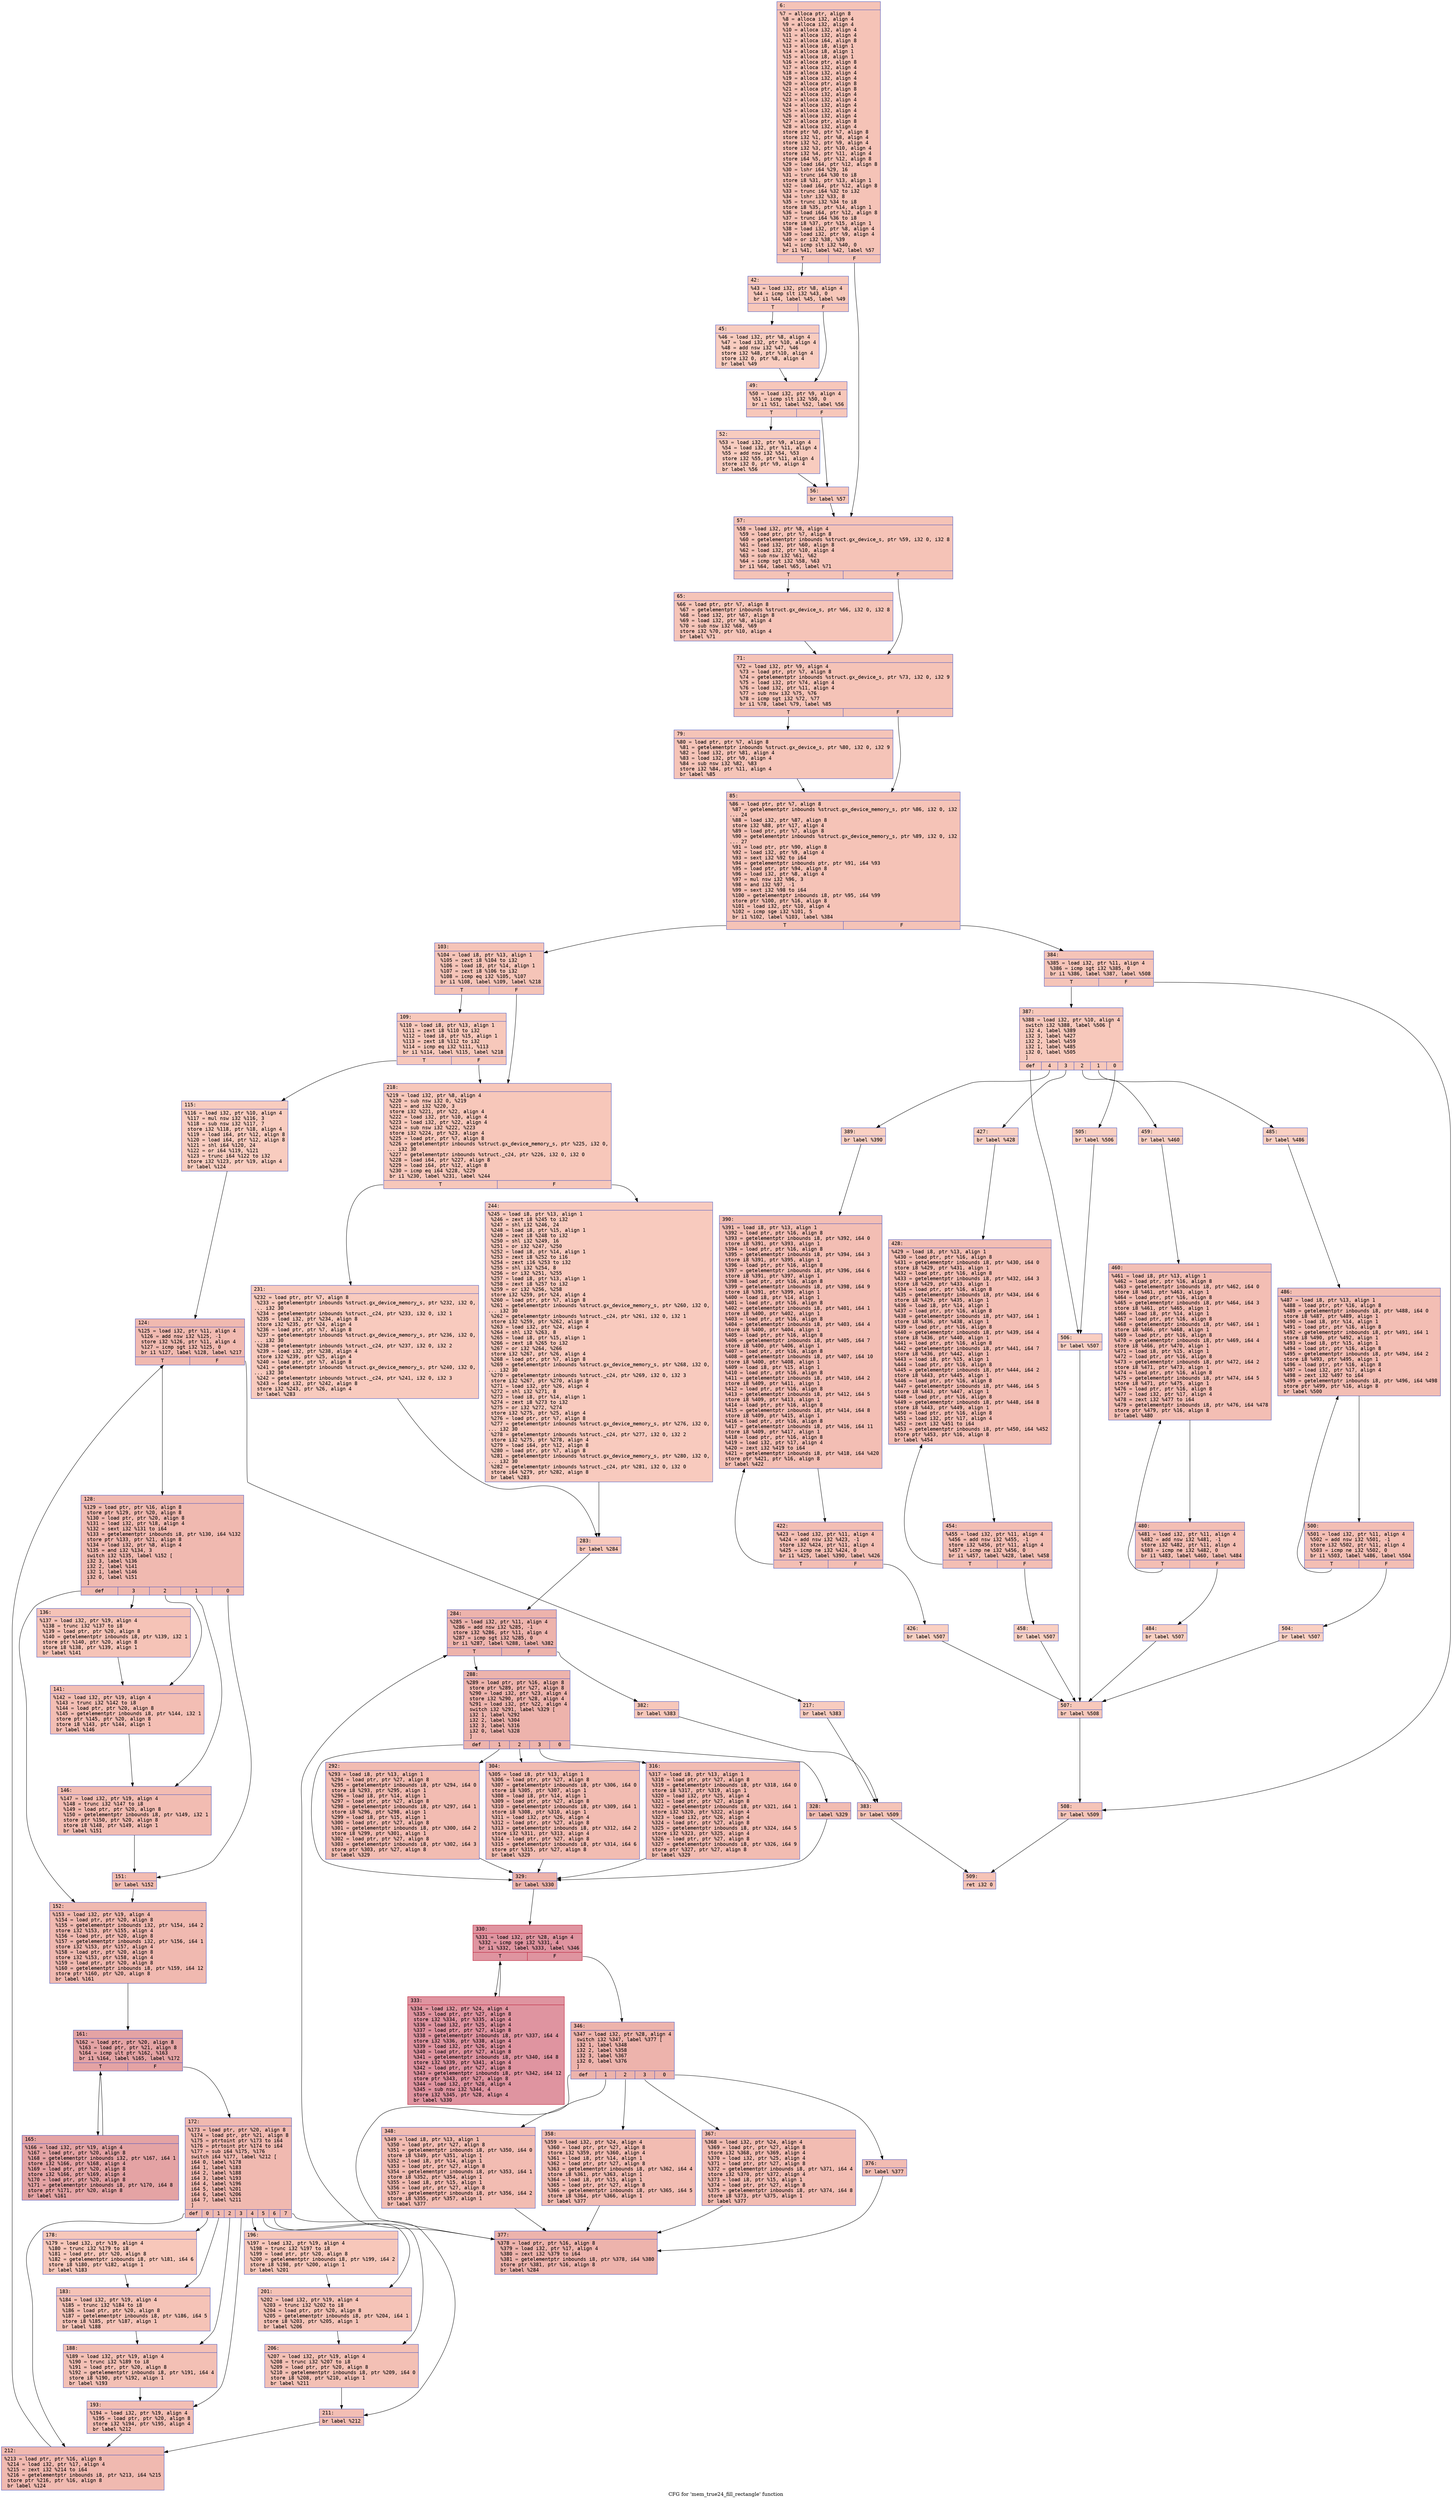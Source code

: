 digraph "CFG for 'mem_true24_fill_rectangle' function" {
	label="CFG for 'mem_true24_fill_rectangle' function";

	Node0x60000294a0d0 [shape=record,color="#3d50c3ff", style=filled, fillcolor="#e8765c70" fontname="Courier",label="{6:\l|  %7 = alloca ptr, align 8\l  %8 = alloca i32, align 4\l  %9 = alloca i32, align 4\l  %10 = alloca i32, align 4\l  %11 = alloca i32, align 4\l  %12 = alloca i64, align 8\l  %13 = alloca i8, align 1\l  %14 = alloca i8, align 1\l  %15 = alloca i8, align 1\l  %16 = alloca ptr, align 8\l  %17 = alloca i32, align 4\l  %18 = alloca i32, align 4\l  %19 = alloca i32, align 4\l  %20 = alloca ptr, align 8\l  %21 = alloca ptr, align 8\l  %22 = alloca i32, align 4\l  %23 = alloca i32, align 4\l  %24 = alloca i32, align 4\l  %25 = alloca i32, align 4\l  %26 = alloca i32, align 4\l  %27 = alloca ptr, align 8\l  %28 = alloca i32, align 4\l  store ptr %0, ptr %7, align 8\l  store i32 %1, ptr %8, align 4\l  store i32 %2, ptr %9, align 4\l  store i32 %3, ptr %10, align 4\l  store i32 %4, ptr %11, align 4\l  store i64 %5, ptr %12, align 8\l  %29 = load i64, ptr %12, align 8\l  %30 = lshr i64 %29, 16\l  %31 = trunc i64 %30 to i8\l  store i8 %31, ptr %13, align 1\l  %32 = load i64, ptr %12, align 8\l  %33 = trunc i64 %32 to i32\l  %34 = lshr i32 %33, 8\l  %35 = trunc i32 %34 to i8\l  store i8 %35, ptr %14, align 1\l  %36 = load i64, ptr %12, align 8\l  %37 = trunc i64 %36 to i8\l  store i8 %37, ptr %15, align 1\l  %38 = load i32, ptr %8, align 4\l  %39 = load i32, ptr %9, align 4\l  %40 = or i32 %38, %39\l  %41 = icmp slt i32 %40, 0\l  br i1 %41, label %42, label %57\l|{<s0>T|<s1>F}}"];
	Node0x60000294a0d0:s0 -> Node0x60000294a120[tooltip="6 -> 42\nProbability 37.50%" ];
	Node0x60000294a0d0:s1 -> Node0x60000294a2b0[tooltip="6 -> 57\nProbability 62.50%" ];
	Node0x60000294a120 [shape=record,color="#3d50c3ff", style=filled, fillcolor="#ec7f6370" fontname="Courier",label="{42:\l|  %43 = load i32, ptr %8, align 4\l  %44 = icmp slt i32 %43, 0\l  br i1 %44, label %45, label %49\l|{<s0>T|<s1>F}}"];
	Node0x60000294a120:s0 -> Node0x60000294a170[tooltip="42 -> 45\nProbability 37.50%" ];
	Node0x60000294a120:s1 -> Node0x60000294a1c0[tooltip="42 -> 49\nProbability 62.50%" ];
	Node0x60000294a170 [shape=record,color="#3d50c3ff", style=filled, fillcolor="#f08b6e70" fontname="Courier",label="{45:\l|  %46 = load i32, ptr %8, align 4\l  %47 = load i32, ptr %10, align 4\l  %48 = add nsw i32 %47, %46\l  store i32 %48, ptr %10, align 4\l  store i32 0, ptr %8, align 4\l  br label %49\l}"];
	Node0x60000294a170 -> Node0x60000294a1c0[tooltip="45 -> 49\nProbability 100.00%" ];
	Node0x60000294a1c0 [shape=record,color="#3d50c3ff", style=filled, fillcolor="#ec7f6370" fontname="Courier",label="{49:\l|  %50 = load i32, ptr %9, align 4\l  %51 = icmp slt i32 %50, 0\l  br i1 %51, label %52, label %56\l|{<s0>T|<s1>F}}"];
	Node0x60000294a1c0:s0 -> Node0x60000294a210[tooltip="49 -> 52\nProbability 37.50%" ];
	Node0x60000294a1c0:s1 -> Node0x60000294a260[tooltip="49 -> 56\nProbability 62.50%" ];
	Node0x60000294a210 [shape=record,color="#3d50c3ff", style=filled, fillcolor="#f08b6e70" fontname="Courier",label="{52:\l|  %53 = load i32, ptr %9, align 4\l  %54 = load i32, ptr %11, align 4\l  %55 = add nsw i32 %54, %53\l  store i32 %55, ptr %11, align 4\l  store i32 0, ptr %9, align 4\l  br label %56\l}"];
	Node0x60000294a210 -> Node0x60000294a260[tooltip="52 -> 56\nProbability 100.00%" ];
	Node0x60000294a260 [shape=record,color="#3d50c3ff", style=filled, fillcolor="#ec7f6370" fontname="Courier",label="{56:\l|  br label %57\l}"];
	Node0x60000294a260 -> Node0x60000294a2b0[tooltip="56 -> 57\nProbability 100.00%" ];
	Node0x60000294a2b0 [shape=record,color="#3d50c3ff", style=filled, fillcolor="#e8765c70" fontname="Courier",label="{57:\l|  %58 = load i32, ptr %8, align 4\l  %59 = load ptr, ptr %7, align 8\l  %60 = getelementptr inbounds %struct.gx_device_s, ptr %59, i32 0, i32 8\l  %61 = load i32, ptr %60, align 8\l  %62 = load i32, ptr %10, align 4\l  %63 = sub nsw i32 %61, %62\l  %64 = icmp sgt i32 %58, %63\l  br i1 %64, label %65, label %71\l|{<s0>T|<s1>F}}"];
	Node0x60000294a2b0:s0 -> Node0x60000294a300[tooltip="57 -> 65\nProbability 50.00%" ];
	Node0x60000294a2b0:s1 -> Node0x60000294a350[tooltip="57 -> 71\nProbability 50.00%" ];
	Node0x60000294a300 [shape=record,color="#3d50c3ff", style=filled, fillcolor="#e97a5f70" fontname="Courier",label="{65:\l|  %66 = load ptr, ptr %7, align 8\l  %67 = getelementptr inbounds %struct.gx_device_s, ptr %66, i32 0, i32 8\l  %68 = load i32, ptr %67, align 8\l  %69 = load i32, ptr %8, align 4\l  %70 = sub nsw i32 %68, %69\l  store i32 %70, ptr %10, align 4\l  br label %71\l}"];
	Node0x60000294a300 -> Node0x60000294a350[tooltip="65 -> 71\nProbability 100.00%" ];
	Node0x60000294a350 [shape=record,color="#3d50c3ff", style=filled, fillcolor="#e8765c70" fontname="Courier",label="{71:\l|  %72 = load i32, ptr %9, align 4\l  %73 = load ptr, ptr %7, align 8\l  %74 = getelementptr inbounds %struct.gx_device_s, ptr %73, i32 0, i32 9\l  %75 = load i32, ptr %74, align 4\l  %76 = load i32, ptr %11, align 4\l  %77 = sub nsw i32 %75, %76\l  %78 = icmp sgt i32 %72, %77\l  br i1 %78, label %79, label %85\l|{<s0>T|<s1>F}}"];
	Node0x60000294a350:s0 -> Node0x60000294a3a0[tooltip="71 -> 79\nProbability 50.00%" ];
	Node0x60000294a350:s1 -> Node0x60000294a3f0[tooltip="71 -> 85\nProbability 50.00%" ];
	Node0x60000294a3a0 [shape=record,color="#3d50c3ff", style=filled, fillcolor="#e97a5f70" fontname="Courier",label="{79:\l|  %80 = load ptr, ptr %7, align 8\l  %81 = getelementptr inbounds %struct.gx_device_s, ptr %80, i32 0, i32 9\l  %82 = load i32, ptr %81, align 4\l  %83 = load i32, ptr %9, align 4\l  %84 = sub nsw i32 %82, %83\l  store i32 %84, ptr %11, align 4\l  br label %85\l}"];
	Node0x60000294a3a0 -> Node0x60000294a3f0[tooltip="79 -> 85\nProbability 100.00%" ];
	Node0x60000294a3f0 [shape=record,color="#3d50c3ff", style=filled, fillcolor="#e8765c70" fontname="Courier",label="{85:\l|  %86 = load ptr, ptr %7, align 8\l  %87 = getelementptr inbounds %struct.gx_device_memory_s, ptr %86, i32 0, i32\l... 24\l  %88 = load i32, ptr %87, align 8\l  store i32 %88, ptr %17, align 4\l  %89 = load ptr, ptr %7, align 8\l  %90 = getelementptr inbounds %struct.gx_device_memory_s, ptr %89, i32 0, i32\l... 27\l  %91 = load ptr, ptr %90, align 8\l  %92 = load i32, ptr %9, align 4\l  %93 = sext i32 %92 to i64\l  %94 = getelementptr inbounds ptr, ptr %91, i64 %93\l  %95 = load ptr, ptr %94, align 8\l  %96 = load i32, ptr %8, align 4\l  %97 = mul nsw i32 %96, 3\l  %98 = and i32 %97, -1\l  %99 = sext i32 %98 to i64\l  %100 = getelementptr inbounds i8, ptr %95, i64 %99\l  store ptr %100, ptr %16, align 8\l  %101 = load i32, ptr %10, align 4\l  %102 = icmp sge i32 %101, 5\l  br i1 %102, label %103, label %384\l|{<s0>T|<s1>F}}"];
	Node0x60000294a3f0:s0 -> Node0x60000294a440[tooltip="85 -> 103\nProbability 50.00%" ];
	Node0x60000294a3f0:s1 -> Node0x60000294b200[tooltip="85 -> 384\nProbability 50.00%" ];
	Node0x60000294a440 [shape=record,color="#3d50c3ff", style=filled, fillcolor="#e97a5f70" fontname="Courier",label="{103:\l|  %104 = load i8, ptr %13, align 1\l  %105 = zext i8 %104 to i32\l  %106 = load i8, ptr %14, align 1\l  %107 = zext i8 %106 to i32\l  %108 = icmp eq i32 %105, %107\l  br i1 %108, label %109, label %218\l|{<s0>T|<s1>F}}"];
	Node0x60000294a440:s0 -> Node0x60000294a490[tooltip="103 -> 109\nProbability 50.00%" ];
	Node0x60000294a440:s1 -> Node0x60000294ab70[tooltip="103 -> 218\nProbability 50.00%" ];
	Node0x60000294a490 [shape=record,color="#3d50c3ff", style=filled, fillcolor="#ed836670" fontname="Courier",label="{109:\l|  %110 = load i8, ptr %13, align 1\l  %111 = zext i8 %110 to i32\l  %112 = load i8, ptr %15, align 1\l  %113 = zext i8 %112 to i32\l  %114 = icmp eq i32 %111, %113\l  br i1 %114, label %115, label %218\l|{<s0>T|<s1>F}}"];
	Node0x60000294a490:s0 -> Node0x60000294a4e0[tooltip="109 -> 115\nProbability 50.00%" ];
	Node0x60000294a490:s1 -> Node0x60000294ab70[tooltip="109 -> 218\nProbability 50.00%" ];
	Node0x60000294a4e0 [shape=record,color="#3d50c3ff", style=filled, fillcolor="#f08b6e70" fontname="Courier",label="{115:\l|  %116 = load i32, ptr %10, align 4\l  %117 = mul nsw i32 %116, 3\l  %118 = sub nsw i32 %117, 7\l  store i32 %118, ptr %18, align 4\l  %119 = load i64, ptr %12, align 8\l  %120 = load i64, ptr %12, align 8\l  %121 = shl i64 %120, 24\l  %122 = or i64 %119, %121\l  %123 = trunc i64 %122 to i32\l  store i32 %123, ptr %19, align 4\l  br label %124\l}"];
	Node0x60000294a4e0 -> Node0x60000294a530[tooltip="115 -> 124\nProbability 100.00%" ];
	Node0x60000294a530 [shape=record,color="#3d50c3ff", style=filled, fillcolor="#de614d70" fontname="Courier",label="{124:\l|  %125 = load i32, ptr %11, align 4\l  %126 = add nsw i32 %125, -1\l  store i32 %126, ptr %11, align 4\l  %127 = icmp sgt i32 %125, 0\l  br i1 %127, label %128, label %217\l|{<s0>T|<s1>F}}"];
	Node0x60000294a530:s0 -> Node0x60000294a580[tooltip="124 -> 128\nProbability 96.88%" ];
	Node0x60000294a530:s1 -> Node0x60000294ab20[tooltip="124 -> 217\nProbability 3.12%" ];
	Node0x60000294a580 [shape=record,color="#3d50c3ff", style=filled, fillcolor="#de614d70" fontname="Courier",label="{128:\l|  %129 = load ptr, ptr %16, align 8\l  store ptr %129, ptr %20, align 8\l  %130 = load ptr, ptr %20, align 8\l  %131 = load i32, ptr %18, align 4\l  %132 = sext i32 %131 to i64\l  %133 = getelementptr inbounds i8, ptr %130, i64 %132\l  store ptr %133, ptr %21, align 8\l  %134 = load i32, ptr %8, align 4\l  %135 = and i32 %134, 3\l  switch i32 %135, label %152 [\l    i32 3, label %136\l    i32 2, label %141\l    i32 1, label %146\l    i32 0, label %151\l  ]\l|{<s0>def|<s1>3|<s2>2|<s3>1|<s4>0}}"];
	Node0x60000294a580:s0 -> Node0x60000294a710[tooltip="128 -> 152\nProbability 20.00%" ];
	Node0x60000294a580:s1 -> Node0x60000294a5d0[tooltip="128 -> 136\nProbability 20.00%" ];
	Node0x60000294a580:s2 -> Node0x60000294a620[tooltip="128 -> 141\nProbability 20.00%" ];
	Node0x60000294a580:s3 -> Node0x60000294a670[tooltip="128 -> 146\nProbability 20.00%" ];
	Node0x60000294a580:s4 -> Node0x60000294a6c0[tooltip="128 -> 151\nProbability 20.00%" ];
	Node0x60000294a5d0 [shape=record,color="#3d50c3ff", style=filled, fillcolor="#e8765c70" fontname="Courier",label="{136:\l|  %137 = load i32, ptr %19, align 4\l  %138 = trunc i32 %137 to i8\l  %139 = load ptr, ptr %20, align 8\l  %140 = getelementptr inbounds i8, ptr %139, i32 1\l  store ptr %140, ptr %20, align 8\l  store i8 %138, ptr %139, align 1\l  br label %141\l}"];
	Node0x60000294a5d0 -> Node0x60000294a620[tooltip="136 -> 141\nProbability 100.00%" ];
	Node0x60000294a620 [shape=record,color="#3d50c3ff", style=filled, fillcolor="#e36c5570" fontname="Courier",label="{141:\l|  %142 = load i32, ptr %19, align 4\l  %143 = trunc i32 %142 to i8\l  %144 = load ptr, ptr %20, align 8\l  %145 = getelementptr inbounds i8, ptr %144, i32 1\l  store ptr %145, ptr %20, align 8\l  store i8 %143, ptr %144, align 1\l  br label %146\l}"];
	Node0x60000294a620 -> Node0x60000294a670[tooltip="141 -> 146\nProbability 100.00%" ];
	Node0x60000294a670 [shape=record,color="#3d50c3ff", style=filled, fillcolor="#e1675170" fontname="Courier",label="{146:\l|  %147 = load i32, ptr %19, align 4\l  %148 = trunc i32 %147 to i8\l  %149 = load ptr, ptr %20, align 8\l  %150 = getelementptr inbounds i8, ptr %149, i32 1\l  store ptr %150, ptr %20, align 8\l  store i8 %148, ptr %149, align 1\l  br label %151\l}"];
	Node0x60000294a670 -> Node0x60000294a6c0[tooltip="146 -> 151\nProbability 100.00%" ];
	Node0x60000294a6c0 [shape=record,color="#3d50c3ff", style=filled, fillcolor="#e1675170" fontname="Courier",label="{151:\l|  br label %152\l}"];
	Node0x60000294a6c0 -> Node0x60000294a710[tooltip="151 -> 152\nProbability 100.00%" ];
	Node0x60000294a710 [shape=record,color="#3d50c3ff", style=filled, fillcolor="#de614d70" fontname="Courier",label="{152:\l|  %153 = load i32, ptr %19, align 4\l  %154 = load ptr, ptr %20, align 8\l  %155 = getelementptr inbounds i32, ptr %154, i64 2\l  store i32 %153, ptr %155, align 4\l  %156 = load ptr, ptr %20, align 8\l  %157 = getelementptr inbounds i32, ptr %156, i64 1\l  store i32 %153, ptr %157, align 4\l  %158 = load ptr, ptr %20, align 8\l  store i32 %153, ptr %158, align 4\l  %159 = load ptr, ptr %20, align 8\l  %160 = getelementptr inbounds i8, ptr %159, i64 12\l  store ptr %160, ptr %20, align 8\l  br label %161\l}"];
	Node0x60000294a710 -> Node0x60000294a760[tooltip="152 -> 161\nProbability 100.00%" ];
	Node0x60000294a760 [shape=record,color="#3d50c3ff", style=filled, fillcolor="#c32e3170" fontname="Courier",label="{161:\l|  %162 = load ptr, ptr %20, align 8\l  %163 = load ptr, ptr %21, align 8\l  %164 = icmp ult ptr %162, %163\l  br i1 %164, label %165, label %172\l|{<s0>T|<s1>F}}"];
	Node0x60000294a760:s0 -> Node0x60000294a7b0[tooltip="161 -> 165\nProbability 96.88%" ];
	Node0x60000294a760:s1 -> Node0x60000294a800[tooltip="161 -> 172\nProbability 3.12%" ];
	Node0x60000294a7b0 [shape=record,color="#3d50c3ff", style=filled, fillcolor="#c32e3170" fontname="Courier",label="{165:\l|  %166 = load i32, ptr %19, align 4\l  %167 = load ptr, ptr %20, align 8\l  %168 = getelementptr inbounds i32, ptr %167, i64 1\l  store i32 %166, ptr %168, align 4\l  %169 = load ptr, ptr %20, align 8\l  store i32 %166, ptr %169, align 4\l  %170 = load ptr, ptr %20, align 8\l  %171 = getelementptr inbounds i8, ptr %170, i64 8\l  store ptr %171, ptr %20, align 8\l  br label %161\l}"];
	Node0x60000294a7b0 -> Node0x60000294a760[tooltip="165 -> 161\nProbability 100.00%" ];
	Node0x60000294a800 [shape=record,color="#3d50c3ff", style=filled, fillcolor="#de614d70" fontname="Courier",label="{172:\l|  %173 = load ptr, ptr %20, align 8\l  %174 = load ptr, ptr %21, align 8\l  %175 = ptrtoint ptr %173 to i64\l  %176 = ptrtoint ptr %174 to i64\l  %177 = sub i64 %175, %176\l  switch i64 %177, label %212 [\l    i64 0, label %178\l    i64 1, label %183\l    i64 2, label %188\l    i64 3, label %193\l    i64 4, label %196\l    i64 5, label %201\l    i64 6, label %206\l    i64 7, label %211\l  ]\l|{<s0>def|<s1>0|<s2>1|<s3>2|<s4>3|<s5>4|<s6>5|<s7>6|<s8>7}}"];
	Node0x60000294a800:s0 -> Node0x60000294aad0[tooltip="172 -> 212\nProbability 11.11%" ];
	Node0x60000294a800:s1 -> Node0x60000294a850[tooltip="172 -> 178\nProbability 11.11%" ];
	Node0x60000294a800:s2 -> Node0x60000294a8a0[tooltip="172 -> 183\nProbability 11.11%" ];
	Node0x60000294a800:s3 -> Node0x60000294a8f0[tooltip="172 -> 188\nProbability 11.11%" ];
	Node0x60000294a800:s4 -> Node0x60000294a940[tooltip="172 -> 193\nProbability 11.11%" ];
	Node0x60000294a800:s5 -> Node0x60000294a990[tooltip="172 -> 196\nProbability 11.11%" ];
	Node0x60000294a800:s6 -> Node0x60000294a9e0[tooltip="172 -> 201\nProbability 11.11%" ];
	Node0x60000294a800:s7 -> Node0x60000294aa30[tooltip="172 -> 206\nProbability 11.11%" ];
	Node0x60000294a800:s8 -> Node0x60000294aa80[tooltip="172 -> 211\nProbability 11.11%" ];
	Node0x60000294a850 [shape=record,color="#3d50c3ff", style=filled, fillcolor="#ec7f6370" fontname="Courier",label="{178:\l|  %179 = load i32, ptr %19, align 4\l  %180 = trunc i32 %179 to i8\l  %181 = load ptr, ptr %20, align 8\l  %182 = getelementptr inbounds i8, ptr %181, i64 6\l  store i8 %180, ptr %182, align 1\l  br label %183\l}"];
	Node0x60000294a850 -> Node0x60000294a8a0[tooltip="178 -> 183\nProbability 100.00%" ];
	Node0x60000294a8a0 [shape=record,color="#3d50c3ff", style=filled, fillcolor="#e8765c70" fontname="Courier",label="{183:\l|  %184 = load i32, ptr %19, align 4\l  %185 = trunc i32 %184 to i8\l  %186 = load ptr, ptr %20, align 8\l  %187 = getelementptr inbounds i8, ptr %186, i64 5\l  store i8 %185, ptr %187, align 1\l  br label %188\l}"];
	Node0x60000294a8a0 -> Node0x60000294a8f0[tooltip="183 -> 188\nProbability 100.00%" ];
	Node0x60000294a8f0 [shape=record,color="#3d50c3ff", style=filled, fillcolor="#e5705870" fontname="Courier",label="{188:\l|  %189 = load i32, ptr %19, align 4\l  %190 = trunc i32 %189 to i8\l  %191 = load ptr, ptr %20, align 8\l  %192 = getelementptr inbounds i8, ptr %191, i64 4\l  store i8 %190, ptr %192, align 1\l  br label %193\l}"];
	Node0x60000294a8f0 -> Node0x60000294a940[tooltip="188 -> 193\nProbability 100.00%" ];
	Node0x60000294a940 [shape=record,color="#3d50c3ff", style=filled, fillcolor="#e36c5570" fontname="Courier",label="{193:\l|  %194 = load i32, ptr %19, align 4\l  %195 = load ptr, ptr %20, align 8\l  store i32 %194, ptr %195, align 4\l  br label %212\l}"];
	Node0x60000294a940 -> Node0x60000294aad0[tooltip="193 -> 212\nProbability 100.00%" ];
	Node0x60000294a990 [shape=record,color="#3d50c3ff", style=filled, fillcolor="#ec7f6370" fontname="Courier",label="{196:\l|  %197 = load i32, ptr %19, align 4\l  %198 = trunc i32 %197 to i8\l  %199 = load ptr, ptr %20, align 8\l  %200 = getelementptr inbounds i8, ptr %199, i64 2\l  store i8 %198, ptr %200, align 1\l  br label %201\l}"];
	Node0x60000294a990 -> Node0x60000294a9e0[tooltip="196 -> 201\nProbability 100.00%" ];
	Node0x60000294a9e0 [shape=record,color="#3d50c3ff", style=filled, fillcolor="#e8765c70" fontname="Courier",label="{201:\l|  %202 = load i32, ptr %19, align 4\l  %203 = trunc i32 %202 to i8\l  %204 = load ptr, ptr %20, align 8\l  %205 = getelementptr inbounds i8, ptr %204, i64 1\l  store i8 %203, ptr %205, align 1\l  br label %206\l}"];
	Node0x60000294a9e0 -> Node0x60000294aa30[tooltip="201 -> 206\nProbability 100.00%" ];
	Node0x60000294aa30 [shape=record,color="#3d50c3ff", style=filled, fillcolor="#e5705870" fontname="Courier",label="{206:\l|  %207 = load i32, ptr %19, align 4\l  %208 = trunc i32 %207 to i8\l  %209 = load ptr, ptr %20, align 8\l  %210 = getelementptr inbounds i8, ptr %209, i64 0\l  store i8 %208, ptr %210, align 1\l  br label %211\l}"];
	Node0x60000294aa30 -> Node0x60000294aa80[tooltip="206 -> 211\nProbability 100.00%" ];
	Node0x60000294aa80 [shape=record,color="#3d50c3ff", style=filled, fillcolor="#e36c5570" fontname="Courier",label="{211:\l|  br label %212\l}"];
	Node0x60000294aa80 -> Node0x60000294aad0[tooltip="211 -> 212\nProbability 100.00%" ];
	Node0x60000294aad0 [shape=record,color="#3d50c3ff", style=filled, fillcolor="#de614d70" fontname="Courier",label="{212:\l|  %213 = load ptr, ptr %16, align 8\l  %214 = load i32, ptr %17, align 4\l  %215 = zext i32 %214 to i64\l  %216 = getelementptr inbounds i8, ptr %213, i64 %215\l  store ptr %216, ptr %16, align 8\l  br label %124\l}"];
	Node0x60000294aad0 -> Node0x60000294a530[tooltip="212 -> 124\nProbability 100.00%" ];
	Node0x60000294ab20 [shape=record,color="#3d50c3ff", style=filled, fillcolor="#f08b6e70" fontname="Courier",label="{217:\l|  br label %383\l}"];
	Node0x60000294ab20 -> Node0x60000294b1b0[tooltip="217 -> 383\nProbability 100.00%" ];
	Node0x60000294ab70 [shape=record,color="#3d50c3ff", style=filled, fillcolor="#ec7f6370" fontname="Courier",label="{218:\l|  %219 = load i32, ptr %8, align 4\l  %220 = sub nsw i32 0, %219\l  %221 = and i32 %220, 3\l  store i32 %221, ptr %22, align 4\l  %222 = load i32, ptr %10, align 4\l  %223 = load i32, ptr %22, align 4\l  %224 = sub nsw i32 %222, %223\l  store i32 %224, ptr %23, align 4\l  %225 = load ptr, ptr %7, align 8\l  %226 = getelementptr inbounds %struct.gx_device_memory_s, ptr %225, i32 0,\l... i32 30\l  %227 = getelementptr inbounds %struct._c24, ptr %226, i32 0, i32 0\l  %228 = load i64, ptr %227, align 8\l  %229 = load i64, ptr %12, align 8\l  %230 = icmp eq i64 %228, %229\l  br i1 %230, label %231, label %244\l|{<s0>T|<s1>F}}"];
	Node0x60000294ab70:s0 -> Node0x60000294abc0[tooltip="218 -> 231\nProbability 50.00%" ];
	Node0x60000294ab70:s1 -> Node0x60000294ac10[tooltip="218 -> 244\nProbability 50.00%" ];
	Node0x60000294abc0 [shape=record,color="#3d50c3ff", style=filled, fillcolor="#ef886b70" fontname="Courier",label="{231:\l|  %232 = load ptr, ptr %7, align 8\l  %233 = getelementptr inbounds %struct.gx_device_memory_s, ptr %232, i32 0,\l... i32 30\l  %234 = getelementptr inbounds %struct._c24, ptr %233, i32 0, i32 1\l  %235 = load i32, ptr %234, align 8\l  store i32 %235, ptr %24, align 4\l  %236 = load ptr, ptr %7, align 8\l  %237 = getelementptr inbounds %struct.gx_device_memory_s, ptr %236, i32 0,\l... i32 30\l  %238 = getelementptr inbounds %struct._c24, ptr %237, i32 0, i32 2\l  %239 = load i32, ptr %238, align 4\l  store i32 %239, ptr %25, align 4\l  %240 = load ptr, ptr %7, align 8\l  %241 = getelementptr inbounds %struct.gx_device_memory_s, ptr %240, i32 0,\l... i32 30\l  %242 = getelementptr inbounds %struct._c24, ptr %241, i32 0, i32 3\l  %243 = load i32, ptr %242, align 8\l  store i32 %243, ptr %26, align 4\l  br label %283\l}"];
	Node0x60000294abc0 -> Node0x60000294ac60[tooltip="231 -> 283\nProbability 100.00%" ];
	Node0x60000294ac10 [shape=record,color="#3d50c3ff", style=filled, fillcolor="#ef886b70" fontname="Courier",label="{244:\l|  %245 = load i8, ptr %13, align 1\l  %246 = zext i8 %245 to i32\l  %247 = shl i32 %246, 24\l  %248 = load i8, ptr %15, align 1\l  %249 = zext i8 %248 to i32\l  %250 = shl i32 %249, 16\l  %251 = or i32 %247, %250\l  %252 = load i8, ptr %14, align 1\l  %253 = zext i8 %252 to i16\l  %254 = zext i16 %253 to i32\l  %255 = shl i32 %254, 8\l  %256 = or i32 %251, %255\l  %257 = load i8, ptr %13, align 1\l  %258 = zext i8 %257 to i32\l  %259 = or i32 %256, %258\l  store i32 %259, ptr %24, align 4\l  %260 = load ptr, ptr %7, align 8\l  %261 = getelementptr inbounds %struct.gx_device_memory_s, ptr %260, i32 0,\l... i32 30\l  %262 = getelementptr inbounds %struct._c24, ptr %261, i32 0, i32 1\l  store i32 %259, ptr %262, align 8\l  %263 = load i32, ptr %24, align 4\l  %264 = shl i32 %263, 8\l  %265 = load i8, ptr %15, align 1\l  %266 = zext i8 %265 to i32\l  %267 = or i32 %264, %266\l  store i32 %267, ptr %26, align 4\l  %268 = load ptr, ptr %7, align 8\l  %269 = getelementptr inbounds %struct.gx_device_memory_s, ptr %268, i32 0,\l... i32 30\l  %270 = getelementptr inbounds %struct._c24, ptr %269, i32 0, i32 3\l  store i32 %267, ptr %270, align 8\l  %271 = load i32, ptr %26, align 4\l  %272 = shl i32 %271, 8\l  %273 = load i8, ptr %14, align 1\l  %274 = zext i8 %273 to i32\l  %275 = or i32 %272, %274\l  store i32 %275, ptr %25, align 4\l  %276 = load ptr, ptr %7, align 8\l  %277 = getelementptr inbounds %struct.gx_device_memory_s, ptr %276, i32 0,\l... i32 30\l  %278 = getelementptr inbounds %struct._c24, ptr %277, i32 0, i32 2\l  store i32 %275, ptr %278, align 4\l  %279 = load i64, ptr %12, align 8\l  %280 = load ptr, ptr %7, align 8\l  %281 = getelementptr inbounds %struct.gx_device_memory_s, ptr %280, i32 0,\l... i32 30\l  %282 = getelementptr inbounds %struct._c24, ptr %281, i32 0, i32 0\l  store i64 %279, ptr %282, align 8\l  br label %283\l}"];
	Node0x60000294ac10 -> Node0x60000294ac60[tooltip="244 -> 283\nProbability 100.00%" ];
	Node0x60000294ac60 [shape=record,color="#3d50c3ff", style=filled, fillcolor="#ec7f6370" fontname="Courier",label="{283:\l|  br label %284\l}"];
	Node0x60000294ac60 -> Node0x60000294acb0[tooltip="283 -> 284\nProbability 100.00%" ];
	Node0x60000294acb0 [shape=record,color="#3d50c3ff", style=filled, fillcolor="#d6524470" fontname="Courier",label="{284:\l|  %285 = load i32, ptr %11, align 4\l  %286 = add nsw i32 %285, -1\l  store i32 %286, ptr %11, align 4\l  %287 = icmp sgt i32 %285, 0\l  br i1 %287, label %288, label %382\l|{<s0>T|<s1>F}}"];
	Node0x60000294acb0:s0 -> Node0x60000294ad00[tooltip="284 -> 288\nProbability 96.88%" ];
	Node0x60000294acb0:s1 -> Node0x60000294b160[tooltip="284 -> 382\nProbability 3.12%" ];
	Node0x60000294ad00 [shape=record,color="#3d50c3ff", style=filled, fillcolor="#d6524470" fontname="Courier",label="{288:\l|  %289 = load ptr, ptr %16, align 8\l  store ptr %289, ptr %27, align 8\l  %290 = load i32, ptr %23, align 4\l  store i32 %290, ptr %28, align 4\l  %291 = load i32, ptr %22, align 4\l  switch i32 %291, label %329 [\l    i32 1, label %292\l    i32 2, label %304\l    i32 3, label %316\l    i32 0, label %328\l  ]\l|{<s0>def|<s1>1|<s2>2|<s3>3|<s4>0}}"];
	Node0x60000294ad00:s0 -> Node0x60000294ae90[tooltip="288 -> 329\nProbability 20.00%" ];
	Node0x60000294ad00:s1 -> Node0x60000294ad50[tooltip="288 -> 292\nProbability 20.00%" ];
	Node0x60000294ad00:s2 -> Node0x60000294ada0[tooltip="288 -> 304\nProbability 20.00%" ];
	Node0x60000294ad00:s3 -> Node0x60000294adf0[tooltip="288 -> 316\nProbability 20.00%" ];
	Node0x60000294ad00:s4 -> Node0x60000294ae40[tooltip="288 -> 328\nProbability 20.00%" ];
	Node0x60000294ad50 [shape=record,color="#3d50c3ff", style=filled, fillcolor="#e1675170" fontname="Courier",label="{292:\l|  %293 = load i8, ptr %13, align 1\l  %294 = load ptr, ptr %27, align 8\l  %295 = getelementptr inbounds i8, ptr %294, i64 0\l  store i8 %293, ptr %295, align 1\l  %296 = load i8, ptr %14, align 1\l  %297 = load ptr, ptr %27, align 8\l  %298 = getelementptr inbounds i8, ptr %297, i64 1\l  store i8 %296, ptr %298, align 1\l  %299 = load i8, ptr %15, align 1\l  %300 = load ptr, ptr %27, align 8\l  %301 = getelementptr inbounds i8, ptr %300, i64 2\l  store i8 %299, ptr %301, align 1\l  %302 = load ptr, ptr %27, align 8\l  %303 = getelementptr inbounds i8, ptr %302, i64 3\l  store ptr %303, ptr %27, align 8\l  br label %329\l}"];
	Node0x60000294ad50 -> Node0x60000294ae90[tooltip="292 -> 329\nProbability 100.00%" ];
	Node0x60000294ada0 [shape=record,color="#3d50c3ff", style=filled, fillcolor="#e1675170" fontname="Courier",label="{304:\l|  %305 = load i8, ptr %13, align 1\l  %306 = load ptr, ptr %27, align 8\l  %307 = getelementptr inbounds i8, ptr %306, i64 0\l  store i8 %305, ptr %307, align 1\l  %308 = load i8, ptr %14, align 1\l  %309 = load ptr, ptr %27, align 8\l  %310 = getelementptr inbounds i8, ptr %309, i64 1\l  store i8 %308, ptr %310, align 1\l  %311 = load i32, ptr %26, align 4\l  %312 = load ptr, ptr %27, align 8\l  %313 = getelementptr inbounds i8, ptr %312, i64 2\l  store i32 %311, ptr %313, align 4\l  %314 = load ptr, ptr %27, align 8\l  %315 = getelementptr inbounds i8, ptr %314, i64 6\l  store ptr %315, ptr %27, align 8\l  br label %329\l}"];
	Node0x60000294ada0 -> Node0x60000294ae90[tooltip="304 -> 329\nProbability 100.00%" ];
	Node0x60000294adf0 [shape=record,color="#3d50c3ff", style=filled, fillcolor="#e1675170" fontname="Courier",label="{316:\l|  %317 = load i8, ptr %13, align 1\l  %318 = load ptr, ptr %27, align 8\l  %319 = getelementptr inbounds i8, ptr %318, i64 0\l  store i8 %317, ptr %319, align 1\l  %320 = load i32, ptr %25, align 4\l  %321 = load ptr, ptr %27, align 8\l  %322 = getelementptr inbounds i8, ptr %321, i64 1\l  store i32 %320, ptr %322, align 4\l  %323 = load i32, ptr %26, align 4\l  %324 = load ptr, ptr %27, align 8\l  %325 = getelementptr inbounds i8, ptr %324, i64 5\l  store i32 %323, ptr %325, align 4\l  %326 = load ptr, ptr %27, align 8\l  %327 = getelementptr inbounds i8, ptr %326, i64 9\l  store ptr %327, ptr %27, align 8\l  br label %329\l}"];
	Node0x60000294adf0 -> Node0x60000294ae90[tooltip="316 -> 329\nProbability 100.00%" ];
	Node0x60000294ae40 [shape=record,color="#3d50c3ff", style=filled, fillcolor="#e1675170" fontname="Courier",label="{328:\l|  br label %329\l}"];
	Node0x60000294ae40 -> Node0x60000294ae90[tooltip="328 -> 329\nProbability 100.00%" ];
	Node0x60000294ae90 [shape=record,color="#3d50c3ff", style=filled, fillcolor="#d6524470" fontname="Courier",label="{329:\l|  br label %330\l}"];
	Node0x60000294ae90 -> Node0x60000294aee0[tooltip="329 -> 330\nProbability 100.00%" ];
	Node0x60000294aee0 [shape=record,color="#b70d28ff", style=filled, fillcolor="#b70d2870" fontname="Courier",label="{330:\l|  %331 = load i32, ptr %28, align 4\l  %332 = icmp sge i32 %331, 4\l  br i1 %332, label %333, label %346\l|{<s0>T|<s1>F}}"];
	Node0x60000294aee0:s0 -> Node0x60000294af30[tooltip="330 -> 333\nProbability 96.88%" ];
	Node0x60000294aee0:s1 -> Node0x60000294af80[tooltip="330 -> 346\nProbability 3.12%" ];
	Node0x60000294af30 [shape=record,color="#b70d28ff", style=filled, fillcolor="#b70d2870" fontname="Courier",label="{333:\l|  %334 = load i32, ptr %24, align 4\l  %335 = load ptr, ptr %27, align 8\l  store i32 %334, ptr %335, align 4\l  %336 = load i32, ptr %25, align 4\l  %337 = load ptr, ptr %27, align 8\l  %338 = getelementptr inbounds i8, ptr %337, i64 4\l  store i32 %336, ptr %338, align 4\l  %339 = load i32, ptr %26, align 4\l  %340 = load ptr, ptr %27, align 8\l  %341 = getelementptr inbounds i8, ptr %340, i64 8\l  store i32 %339, ptr %341, align 4\l  %342 = load ptr, ptr %27, align 8\l  %343 = getelementptr inbounds i8, ptr %342, i64 12\l  store ptr %343, ptr %27, align 8\l  %344 = load i32, ptr %28, align 4\l  %345 = sub nsw i32 %344, 4\l  store i32 %345, ptr %28, align 4\l  br label %330\l}"];
	Node0x60000294af30 -> Node0x60000294aee0[tooltip="333 -> 330\nProbability 100.00%" ];
	Node0x60000294af80 [shape=record,color="#3d50c3ff", style=filled, fillcolor="#d6524470" fontname="Courier",label="{346:\l|  %347 = load i32, ptr %28, align 4\l  switch i32 %347, label %377 [\l    i32 1, label %348\l    i32 2, label %358\l    i32 3, label %367\l    i32 0, label %376\l  ]\l|{<s0>def|<s1>1|<s2>2|<s3>3|<s4>0}}"];
	Node0x60000294af80:s0 -> Node0x60000294b110[tooltip="346 -> 377\nProbability 20.00%" ];
	Node0x60000294af80:s1 -> Node0x60000294afd0[tooltip="346 -> 348\nProbability 20.00%" ];
	Node0x60000294af80:s2 -> Node0x60000294b020[tooltip="346 -> 358\nProbability 20.00%" ];
	Node0x60000294af80:s3 -> Node0x60000294b070[tooltip="346 -> 367\nProbability 20.00%" ];
	Node0x60000294af80:s4 -> Node0x60000294b0c0[tooltip="346 -> 376\nProbability 20.00%" ];
	Node0x60000294afd0 [shape=record,color="#3d50c3ff", style=filled, fillcolor="#e1675170" fontname="Courier",label="{348:\l|  %349 = load i8, ptr %13, align 1\l  %350 = load ptr, ptr %27, align 8\l  %351 = getelementptr inbounds i8, ptr %350, i64 0\l  store i8 %349, ptr %351, align 1\l  %352 = load i8, ptr %14, align 1\l  %353 = load ptr, ptr %27, align 8\l  %354 = getelementptr inbounds i8, ptr %353, i64 1\l  store i8 %352, ptr %354, align 1\l  %355 = load i8, ptr %15, align 1\l  %356 = load ptr, ptr %27, align 8\l  %357 = getelementptr inbounds i8, ptr %356, i64 2\l  store i8 %355, ptr %357, align 1\l  br label %377\l}"];
	Node0x60000294afd0 -> Node0x60000294b110[tooltip="348 -> 377\nProbability 100.00%" ];
	Node0x60000294b020 [shape=record,color="#3d50c3ff", style=filled, fillcolor="#e1675170" fontname="Courier",label="{358:\l|  %359 = load i32, ptr %24, align 4\l  %360 = load ptr, ptr %27, align 8\l  store i32 %359, ptr %360, align 4\l  %361 = load i8, ptr %14, align 1\l  %362 = load ptr, ptr %27, align 8\l  %363 = getelementptr inbounds i8, ptr %362, i64 4\l  store i8 %361, ptr %363, align 1\l  %364 = load i8, ptr %15, align 1\l  %365 = load ptr, ptr %27, align 8\l  %366 = getelementptr inbounds i8, ptr %365, i64 5\l  store i8 %364, ptr %366, align 1\l  br label %377\l}"];
	Node0x60000294b020 -> Node0x60000294b110[tooltip="358 -> 377\nProbability 100.00%" ];
	Node0x60000294b070 [shape=record,color="#3d50c3ff", style=filled, fillcolor="#e1675170" fontname="Courier",label="{367:\l|  %368 = load i32, ptr %24, align 4\l  %369 = load ptr, ptr %27, align 8\l  store i32 %368, ptr %369, align 4\l  %370 = load i32, ptr %25, align 4\l  %371 = load ptr, ptr %27, align 8\l  %372 = getelementptr inbounds i8, ptr %371, i64 4\l  store i32 %370, ptr %372, align 4\l  %373 = load i8, ptr %15, align 1\l  %374 = load ptr, ptr %27, align 8\l  %375 = getelementptr inbounds i8, ptr %374, i64 8\l  store i8 %373, ptr %375, align 1\l  br label %377\l}"];
	Node0x60000294b070 -> Node0x60000294b110[tooltip="367 -> 377\nProbability 100.00%" ];
	Node0x60000294b0c0 [shape=record,color="#3d50c3ff", style=filled, fillcolor="#e1675170" fontname="Courier",label="{376:\l|  br label %377\l}"];
	Node0x60000294b0c0 -> Node0x60000294b110[tooltip="376 -> 377\nProbability 100.00%" ];
	Node0x60000294b110 [shape=record,color="#3d50c3ff", style=filled, fillcolor="#d6524470" fontname="Courier",label="{377:\l|  %378 = load ptr, ptr %16, align 8\l  %379 = load i32, ptr %17, align 4\l  %380 = zext i32 %379 to i64\l  %381 = getelementptr inbounds i8, ptr %378, i64 %380\l  store ptr %381, ptr %16, align 8\l  br label %284\l}"];
	Node0x60000294b110 -> Node0x60000294acb0[tooltip="377 -> 284\nProbability 100.00%" ];
	Node0x60000294b160 [shape=record,color="#3d50c3ff", style=filled, fillcolor="#ec7f6370" fontname="Courier",label="{382:\l|  br label %383\l}"];
	Node0x60000294b160 -> Node0x60000294b1b0[tooltip="382 -> 383\nProbability 100.00%" ];
	Node0x60000294b1b0 [shape=record,color="#3d50c3ff", style=filled, fillcolor="#e97a5f70" fontname="Courier",label="{383:\l|  br label %509\l}"];
	Node0x60000294b1b0 -> Node0x60000294b8e0[tooltip="383 -> 509\nProbability 100.00%" ];
	Node0x60000294b200 [shape=record,color="#3d50c3ff", style=filled, fillcolor="#e97a5f70" fontname="Courier",label="{384:\l|  %385 = load i32, ptr %11, align 4\l  %386 = icmp sgt i32 %385, 0\l  br i1 %386, label %387, label %508\l|{<s0>T|<s1>F}}"];
	Node0x60000294b200:s0 -> Node0x60000294b250[tooltip="384 -> 387\nProbability 62.50%" ];
	Node0x60000294b200:s1 -> Node0x60000294b890[tooltip="384 -> 508\nProbability 37.50%" ];
	Node0x60000294b250 [shape=record,color="#3d50c3ff", style=filled, fillcolor="#ed836670" fontname="Courier",label="{387:\l|  %388 = load i32, ptr %10, align 4\l  switch i32 %388, label %506 [\l    i32 4, label %389\l    i32 3, label %427\l    i32 2, label %459\l    i32 1, label %485\l    i32 0, label %505\l  ]\l|{<s0>def|<s1>4|<s2>3|<s3>2|<s4>1|<s5>0}}"];
	Node0x60000294b250:s0 -> Node0x60000294b7f0[tooltip="387 -> 506\nProbability 16.67%" ];
	Node0x60000294b250:s1 -> Node0x60000294b2a0[tooltip="387 -> 389\nProbability 16.67%" ];
	Node0x60000294b250:s2 -> Node0x60000294b3e0[tooltip="387 -> 427\nProbability 16.67%" ];
	Node0x60000294b250:s3 -> Node0x60000294b520[tooltip="387 -> 459\nProbability 16.67%" ];
	Node0x60000294b250:s4 -> Node0x60000294b660[tooltip="387 -> 485\nProbability 16.67%" ];
	Node0x60000294b250:s5 -> Node0x60000294b7a0[tooltip="387 -> 505\nProbability 16.67%" ];
	Node0x60000294b2a0 [shape=record,color="#3d50c3ff", style=filled, fillcolor="#f3947570" fontname="Courier",label="{389:\l|  br label %390\l}"];
	Node0x60000294b2a0 -> Node0x60000294b2f0[tooltip="389 -> 390\nProbability 100.00%" ];
	Node0x60000294b2f0 [shape=record,color="#3d50c3ff", style=filled, fillcolor="#e36c5570" fontname="Courier",label="{390:\l|  %391 = load i8, ptr %13, align 1\l  %392 = load ptr, ptr %16, align 8\l  %393 = getelementptr inbounds i8, ptr %392, i64 0\l  store i8 %391, ptr %393, align 1\l  %394 = load ptr, ptr %16, align 8\l  %395 = getelementptr inbounds i8, ptr %394, i64 3\l  store i8 %391, ptr %395, align 1\l  %396 = load ptr, ptr %16, align 8\l  %397 = getelementptr inbounds i8, ptr %396, i64 6\l  store i8 %391, ptr %397, align 1\l  %398 = load ptr, ptr %16, align 8\l  %399 = getelementptr inbounds i8, ptr %398, i64 9\l  store i8 %391, ptr %399, align 1\l  %400 = load i8, ptr %14, align 1\l  %401 = load ptr, ptr %16, align 8\l  %402 = getelementptr inbounds i8, ptr %401, i64 1\l  store i8 %400, ptr %402, align 1\l  %403 = load ptr, ptr %16, align 8\l  %404 = getelementptr inbounds i8, ptr %403, i64 4\l  store i8 %400, ptr %404, align 1\l  %405 = load ptr, ptr %16, align 8\l  %406 = getelementptr inbounds i8, ptr %405, i64 7\l  store i8 %400, ptr %406, align 1\l  %407 = load ptr, ptr %16, align 8\l  %408 = getelementptr inbounds i8, ptr %407, i64 10\l  store i8 %400, ptr %408, align 1\l  %409 = load i8, ptr %15, align 1\l  %410 = load ptr, ptr %16, align 8\l  %411 = getelementptr inbounds i8, ptr %410, i64 2\l  store i8 %409, ptr %411, align 1\l  %412 = load ptr, ptr %16, align 8\l  %413 = getelementptr inbounds i8, ptr %412, i64 5\l  store i8 %409, ptr %413, align 1\l  %414 = load ptr, ptr %16, align 8\l  %415 = getelementptr inbounds i8, ptr %414, i64 8\l  store i8 %409, ptr %415, align 1\l  %416 = load ptr, ptr %16, align 8\l  %417 = getelementptr inbounds i8, ptr %416, i64 11\l  store i8 %409, ptr %417, align 1\l  %418 = load ptr, ptr %16, align 8\l  %419 = load i32, ptr %17, align 4\l  %420 = zext i32 %419 to i64\l  %421 = getelementptr inbounds i8, ptr %418, i64 %420\l  store ptr %421, ptr %16, align 8\l  br label %422\l}"];
	Node0x60000294b2f0 -> Node0x60000294b340[tooltip="390 -> 422\nProbability 100.00%" ];
	Node0x60000294b340 [shape=record,color="#3d50c3ff", style=filled, fillcolor="#e36c5570" fontname="Courier",label="{422:\l|  %423 = load i32, ptr %11, align 4\l  %424 = add nsw i32 %423, -1\l  store i32 %424, ptr %11, align 4\l  %425 = icmp ne i32 %424, 0\l  br i1 %425, label %390, label %426\l|{<s0>T|<s1>F}}"];
	Node0x60000294b340:s0 -> Node0x60000294b2f0[tooltip="422 -> 390\nProbability 96.88%" ];
	Node0x60000294b340:s1 -> Node0x60000294b390[tooltip="422 -> 426\nProbability 3.12%" ];
	Node0x60000294b390 [shape=record,color="#3d50c3ff", style=filled, fillcolor="#f3947570" fontname="Courier",label="{426:\l|  br label %507\l}"];
	Node0x60000294b390 -> Node0x60000294b840[tooltip="426 -> 507\nProbability 100.00%" ];
	Node0x60000294b3e0 [shape=record,color="#3d50c3ff", style=filled, fillcolor="#f3947570" fontname="Courier",label="{427:\l|  br label %428\l}"];
	Node0x60000294b3e0 -> Node0x60000294b430[tooltip="427 -> 428\nProbability 100.00%" ];
	Node0x60000294b430 [shape=record,color="#3d50c3ff", style=filled, fillcolor="#e36c5570" fontname="Courier",label="{428:\l|  %429 = load i8, ptr %13, align 1\l  %430 = load ptr, ptr %16, align 8\l  %431 = getelementptr inbounds i8, ptr %430, i64 0\l  store i8 %429, ptr %431, align 1\l  %432 = load ptr, ptr %16, align 8\l  %433 = getelementptr inbounds i8, ptr %432, i64 3\l  store i8 %429, ptr %433, align 1\l  %434 = load ptr, ptr %16, align 8\l  %435 = getelementptr inbounds i8, ptr %434, i64 6\l  store i8 %429, ptr %435, align 1\l  %436 = load i8, ptr %14, align 1\l  %437 = load ptr, ptr %16, align 8\l  %438 = getelementptr inbounds i8, ptr %437, i64 1\l  store i8 %436, ptr %438, align 1\l  %439 = load ptr, ptr %16, align 8\l  %440 = getelementptr inbounds i8, ptr %439, i64 4\l  store i8 %436, ptr %440, align 1\l  %441 = load ptr, ptr %16, align 8\l  %442 = getelementptr inbounds i8, ptr %441, i64 7\l  store i8 %436, ptr %442, align 1\l  %443 = load i8, ptr %15, align 1\l  %444 = load ptr, ptr %16, align 8\l  %445 = getelementptr inbounds i8, ptr %444, i64 2\l  store i8 %443, ptr %445, align 1\l  %446 = load ptr, ptr %16, align 8\l  %447 = getelementptr inbounds i8, ptr %446, i64 5\l  store i8 %443, ptr %447, align 1\l  %448 = load ptr, ptr %16, align 8\l  %449 = getelementptr inbounds i8, ptr %448, i64 8\l  store i8 %443, ptr %449, align 1\l  %450 = load ptr, ptr %16, align 8\l  %451 = load i32, ptr %17, align 4\l  %452 = zext i32 %451 to i64\l  %453 = getelementptr inbounds i8, ptr %450, i64 %452\l  store ptr %453, ptr %16, align 8\l  br label %454\l}"];
	Node0x60000294b430 -> Node0x60000294b480[tooltip="428 -> 454\nProbability 100.00%" ];
	Node0x60000294b480 [shape=record,color="#3d50c3ff", style=filled, fillcolor="#e36c5570" fontname="Courier",label="{454:\l|  %455 = load i32, ptr %11, align 4\l  %456 = add nsw i32 %455, -1\l  store i32 %456, ptr %11, align 4\l  %457 = icmp ne i32 %456, 0\l  br i1 %457, label %428, label %458\l|{<s0>T|<s1>F}}"];
	Node0x60000294b480:s0 -> Node0x60000294b430[tooltip="454 -> 428\nProbability 96.88%" ];
	Node0x60000294b480:s1 -> Node0x60000294b4d0[tooltip="454 -> 458\nProbability 3.12%" ];
	Node0x60000294b4d0 [shape=record,color="#3d50c3ff", style=filled, fillcolor="#f3947570" fontname="Courier",label="{458:\l|  br label %507\l}"];
	Node0x60000294b4d0 -> Node0x60000294b840[tooltip="458 -> 507\nProbability 100.00%" ];
	Node0x60000294b520 [shape=record,color="#3d50c3ff", style=filled, fillcolor="#f3947570" fontname="Courier",label="{459:\l|  br label %460\l}"];
	Node0x60000294b520 -> Node0x60000294b570[tooltip="459 -> 460\nProbability 100.00%" ];
	Node0x60000294b570 [shape=record,color="#3d50c3ff", style=filled, fillcolor="#e36c5570" fontname="Courier",label="{460:\l|  %461 = load i8, ptr %13, align 1\l  %462 = load ptr, ptr %16, align 8\l  %463 = getelementptr inbounds i8, ptr %462, i64 0\l  store i8 %461, ptr %463, align 1\l  %464 = load ptr, ptr %16, align 8\l  %465 = getelementptr inbounds i8, ptr %464, i64 3\l  store i8 %461, ptr %465, align 1\l  %466 = load i8, ptr %14, align 1\l  %467 = load ptr, ptr %16, align 8\l  %468 = getelementptr inbounds i8, ptr %467, i64 1\l  store i8 %466, ptr %468, align 1\l  %469 = load ptr, ptr %16, align 8\l  %470 = getelementptr inbounds i8, ptr %469, i64 4\l  store i8 %466, ptr %470, align 1\l  %471 = load i8, ptr %15, align 1\l  %472 = load ptr, ptr %16, align 8\l  %473 = getelementptr inbounds i8, ptr %472, i64 2\l  store i8 %471, ptr %473, align 1\l  %474 = load ptr, ptr %16, align 8\l  %475 = getelementptr inbounds i8, ptr %474, i64 5\l  store i8 %471, ptr %475, align 1\l  %476 = load ptr, ptr %16, align 8\l  %477 = load i32, ptr %17, align 4\l  %478 = zext i32 %477 to i64\l  %479 = getelementptr inbounds i8, ptr %476, i64 %478\l  store ptr %479, ptr %16, align 8\l  br label %480\l}"];
	Node0x60000294b570 -> Node0x60000294b5c0[tooltip="460 -> 480\nProbability 100.00%" ];
	Node0x60000294b5c0 [shape=record,color="#3d50c3ff", style=filled, fillcolor="#e36c5570" fontname="Courier",label="{480:\l|  %481 = load i32, ptr %11, align 4\l  %482 = add nsw i32 %481, -1\l  store i32 %482, ptr %11, align 4\l  %483 = icmp ne i32 %482, 0\l  br i1 %483, label %460, label %484\l|{<s0>T|<s1>F}}"];
	Node0x60000294b5c0:s0 -> Node0x60000294b570[tooltip="480 -> 460\nProbability 96.88%" ];
	Node0x60000294b5c0:s1 -> Node0x60000294b610[tooltip="480 -> 484\nProbability 3.12%" ];
	Node0x60000294b610 [shape=record,color="#3d50c3ff", style=filled, fillcolor="#f3947570" fontname="Courier",label="{484:\l|  br label %507\l}"];
	Node0x60000294b610 -> Node0x60000294b840[tooltip="484 -> 507\nProbability 100.00%" ];
	Node0x60000294b660 [shape=record,color="#3d50c3ff", style=filled, fillcolor="#f3947570" fontname="Courier",label="{485:\l|  br label %486\l}"];
	Node0x60000294b660 -> Node0x60000294b6b0[tooltip="485 -> 486\nProbability 100.00%" ];
	Node0x60000294b6b0 [shape=record,color="#3d50c3ff", style=filled, fillcolor="#e36c5570" fontname="Courier",label="{486:\l|  %487 = load i8, ptr %13, align 1\l  %488 = load ptr, ptr %16, align 8\l  %489 = getelementptr inbounds i8, ptr %488, i64 0\l  store i8 %487, ptr %489, align 1\l  %490 = load i8, ptr %14, align 1\l  %491 = load ptr, ptr %16, align 8\l  %492 = getelementptr inbounds i8, ptr %491, i64 1\l  store i8 %490, ptr %492, align 1\l  %493 = load i8, ptr %15, align 1\l  %494 = load ptr, ptr %16, align 8\l  %495 = getelementptr inbounds i8, ptr %494, i64 2\l  store i8 %493, ptr %495, align 1\l  %496 = load ptr, ptr %16, align 8\l  %497 = load i32, ptr %17, align 4\l  %498 = zext i32 %497 to i64\l  %499 = getelementptr inbounds i8, ptr %496, i64 %498\l  store ptr %499, ptr %16, align 8\l  br label %500\l}"];
	Node0x60000294b6b0 -> Node0x60000294b700[tooltip="486 -> 500\nProbability 100.00%" ];
	Node0x60000294b700 [shape=record,color="#3d50c3ff", style=filled, fillcolor="#e36c5570" fontname="Courier",label="{500:\l|  %501 = load i32, ptr %11, align 4\l  %502 = add nsw i32 %501, -1\l  store i32 %502, ptr %11, align 4\l  %503 = icmp ne i32 %502, 0\l  br i1 %503, label %486, label %504\l|{<s0>T|<s1>F}}"];
	Node0x60000294b700:s0 -> Node0x60000294b6b0[tooltip="500 -> 486\nProbability 96.88%" ];
	Node0x60000294b700:s1 -> Node0x60000294b750[tooltip="500 -> 504\nProbability 3.12%" ];
	Node0x60000294b750 [shape=record,color="#3d50c3ff", style=filled, fillcolor="#f3947570" fontname="Courier",label="{504:\l|  br label %507\l}"];
	Node0x60000294b750 -> Node0x60000294b840[tooltip="504 -> 507\nProbability 100.00%" ];
	Node0x60000294b7a0 [shape=record,color="#3d50c3ff", style=filled, fillcolor="#f3947570" fontname="Courier",label="{505:\l|  br label %506\l}"];
	Node0x60000294b7a0 -> Node0x60000294b7f0[tooltip="505 -> 506\nProbability 100.00%" ];
	Node0x60000294b7f0 [shape=record,color="#3d50c3ff", style=filled, fillcolor="#f2907270" fontname="Courier",label="{506:\l|  br label %507\l}"];
	Node0x60000294b7f0 -> Node0x60000294b840[tooltip="506 -> 507\nProbability 100.00%" ];
	Node0x60000294b840 [shape=record,color="#3d50c3ff", style=filled, fillcolor="#ed836670" fontname="Courier",label="{507:\l|  br label %508\l}"];
	Node0x60000294b840 -> Node0x60000294b890[tooltip="507 -> 508\nProbability 100.00%" ];
	Node0x60000294b890 [shape=record,color="#3d50c3ff", style=filled, fillcolor="#e97a5f70" fontname="Courier",label="{508:\l|  br label %509\l}"];
	Node0x60000294b890 -> Node0x60000294b8e0[tooltip="508 -> 509\nProbability 100.00%" ];
	Node0x60000294b8e0 [shape=record,color="#3d50c3ff", style=filled, fillcolor="#e8765c70" fontname="Courier",label="{509:\l|  ret i32 0\l}"];
}
